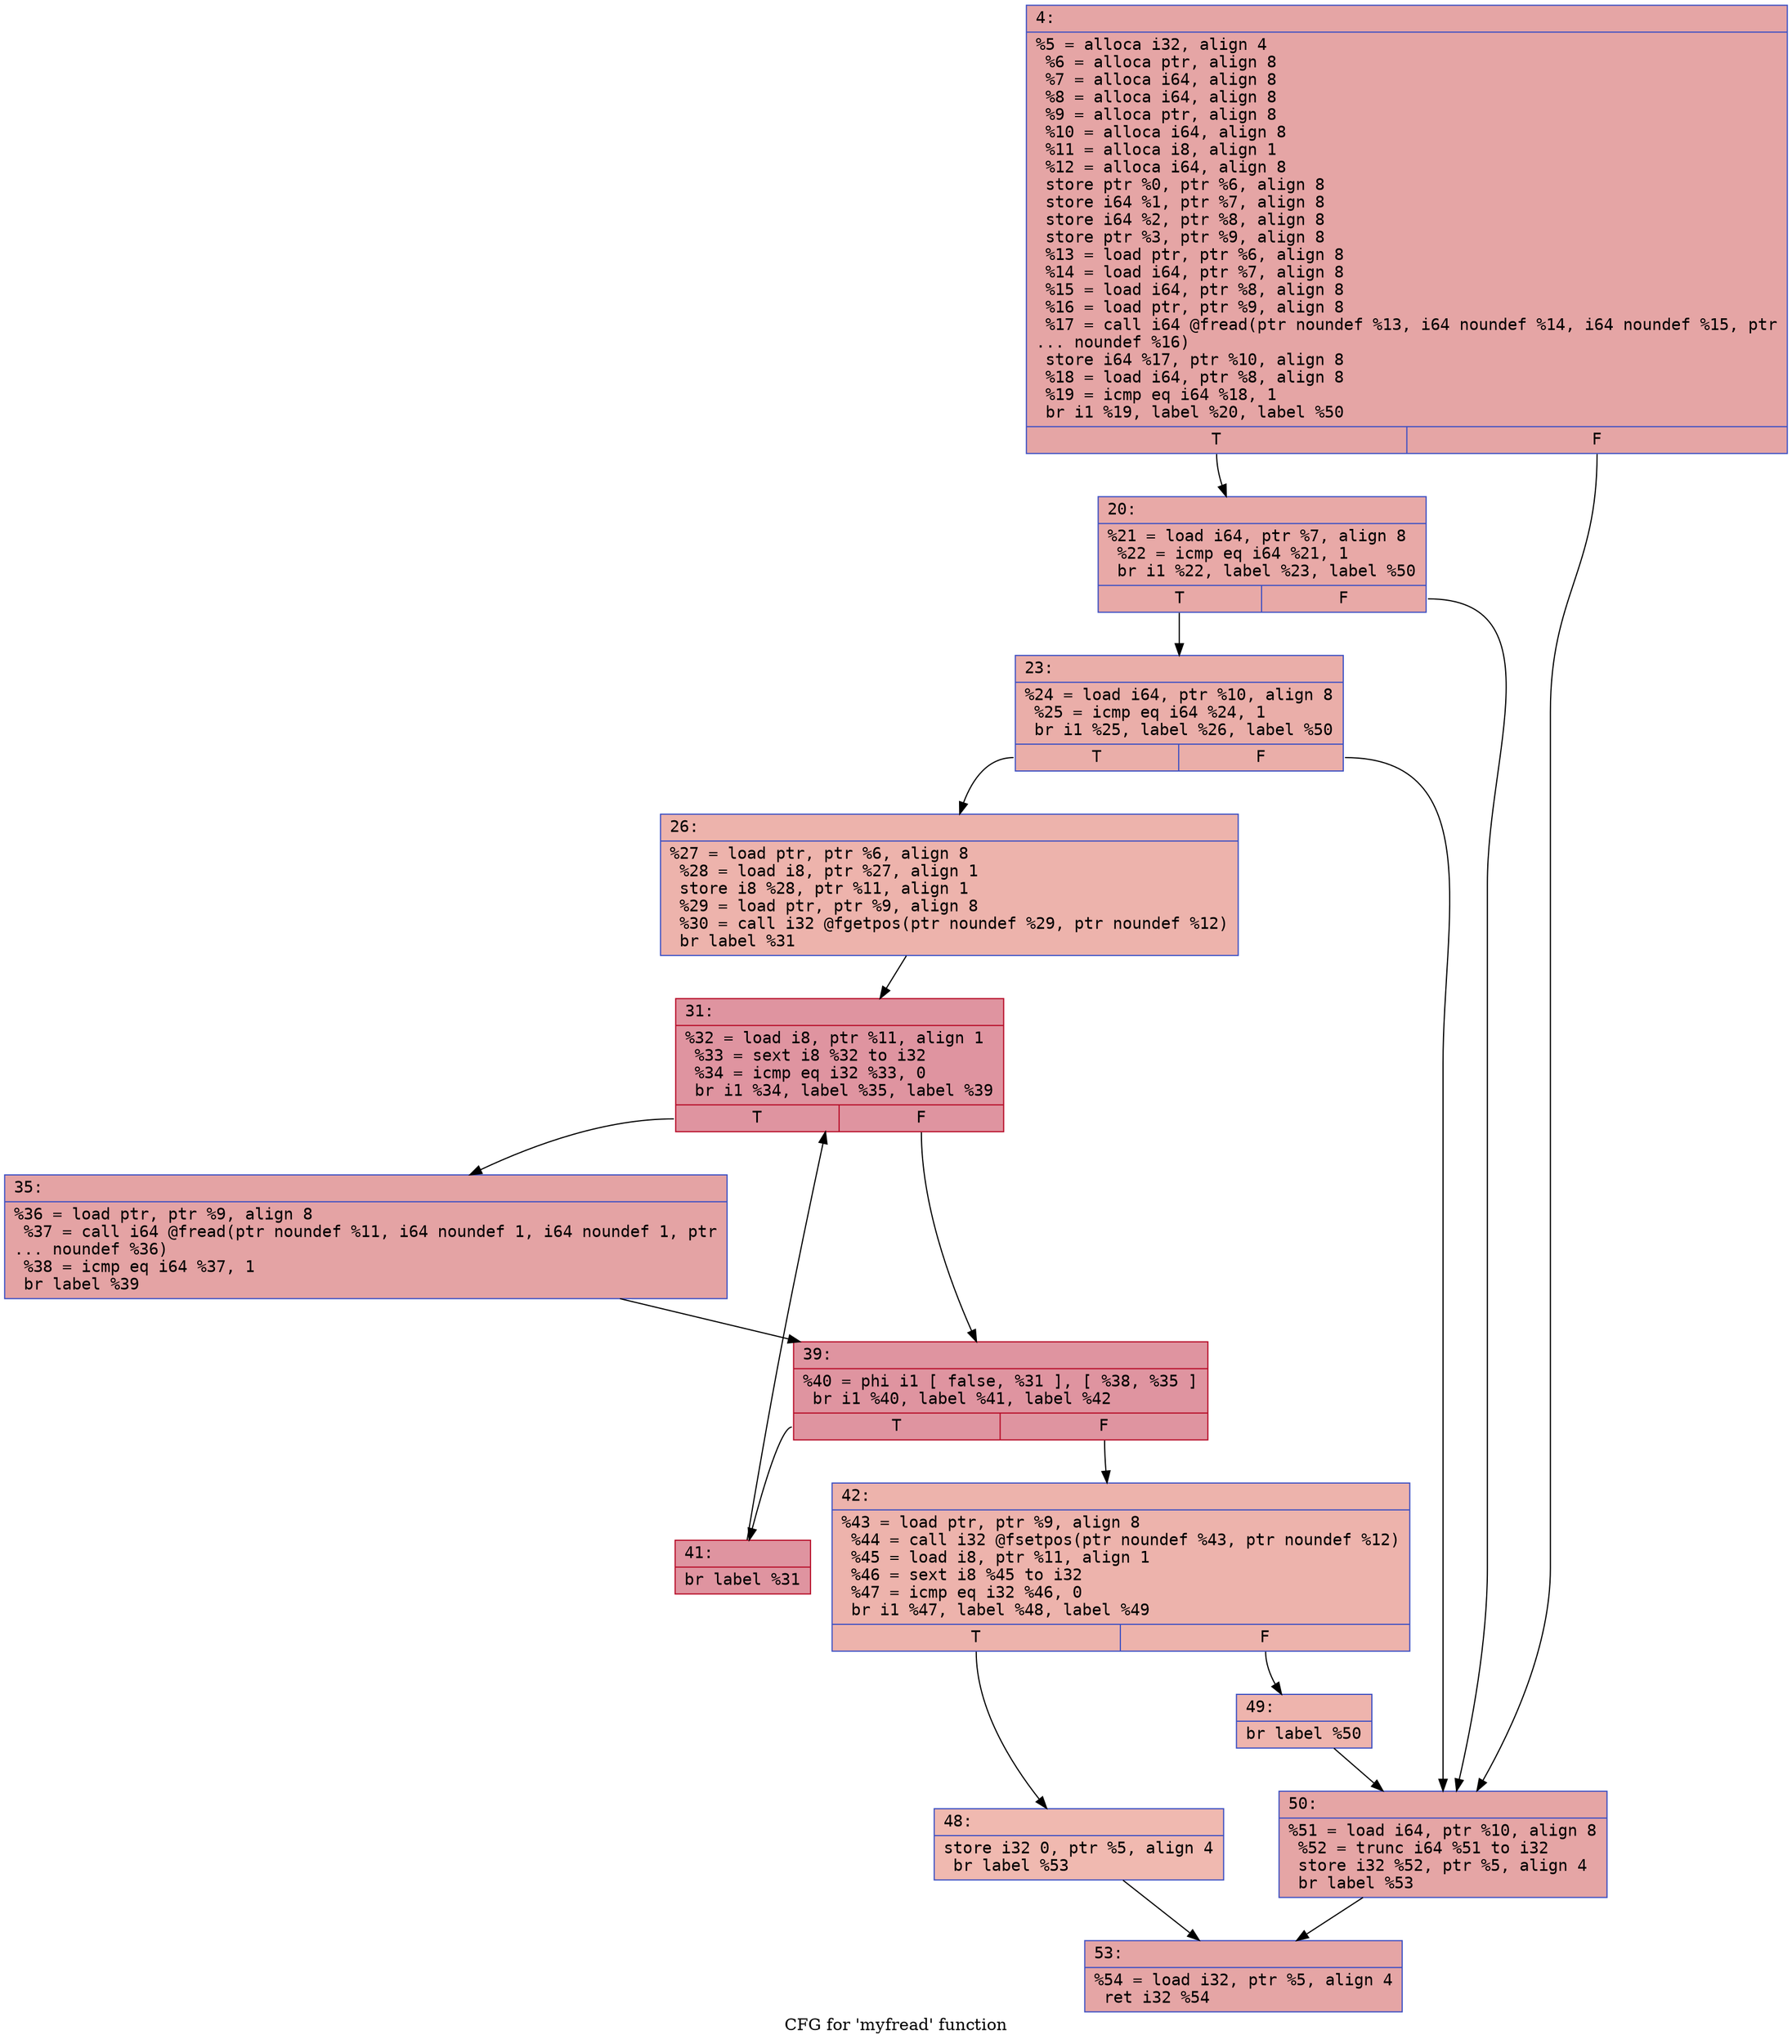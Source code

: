 digraph "CFG for 'myfread' function" {
	label="CFG for 'myfread' function";

	Node0x6000009d2990 [shape=record,color="#3d50c3ff", style=filled, fillcolor="#c5333470" fontname="Courier",label="{4:\l|  %5 = alloca i32, align 4\l  %6 = alloca ptr, align 8\l  %7 = alloca i64, align 8\l  %8 = alloca i64, align 8\l  %9 = alloca ptr, align 8\l  %10 = alloca i64, align 8\l  %11 = alloca i8, align 1\l  %12 = alloca i64, align 8\l  store ptr %0, ptr %6, align 8\l  store i64 %1, ptr %7, align 8\l  store i64 %2, ptr %8, align 8\l  store ptr %3, ptr %9, align 8\l  %13 = load ptr, ptr %6, align 8\l  %14 = load i64, ptr %7, align 8\l  %15 = load i64, ptr %8, align 8\l  %16 = load ptr, ptr %9, align 8\l  %17 = call i64 @fread(ptr noundef %13, i64 noundef %14, i64 noundef %15, ptr\l... noundef %16)\l  store i64 %17, ptr %10, align 8\l  %18 = load i64, ptr %8, align 8\l  %19 = icmp eq i64 %18, 1\l  br i1 %19, label %20, label %50\l|{<s0>T|<s1>F}}"];
	Node0x6000009d2990:s0 -> Node0x6000009d29e0[tooltip="4 -> 20\nProbability 50.00%" ];
	Node0x6000009d2990:s1 -> Node0x6000009d2d00[tooltip="4 -> 50\nProbability 50.00%" ];
	Node0x6000009d29e0 [shape=record,color="#3d50c3ff", style=filled, fillcolor="#ca3b3770" fontname="Courier",label="{20:\l|  %21 = load i64, ptr %7, align 8\l  %22 = icmp eq i64 %21, 1\l  br i1 %22, label %23, label %50\l|{<s0>T|<s1>F}}"];
	Node0x6000009d29e0:s0 -> Node0x6000009d2a30[tooltip="20 -> 23\nProbability 50.00%" ];
	Node0x6000009d29e0:s1 -> Node0x6000009d2d00[tooltip="20 -> 50\nProbability 50.00%" ];
	Node0x6000009d2a30 [shape=record,color="#3d50c3ff", style=filled, fillcolor="#d0473d70" fontname="Courier",label="{23:\l|  %24 = load i64, ptr %10, align 8\l  %25 = icmp eq i64 %24, 1\l  br i1 %25, label %26, label %50\l|{<s0>T|<s1>F}}"];
	Node0x6000009d2a30:s0 -> Node0x6000009d2a80[tooltip="23 -> 26\nProbability 50.00%" ];
	Node0x6000009d2a30:s1 -> Node0x6000009d2d00[tooltip="23 -> 50\nProbability 50.00%" ];
	Node0x6000009d2a80 [shape=record,color="#3d50c3ff", style=filled, fillcolor="#d6524470" fontname="Courier",label="{26:\l|  %27 = load ptr, ptr %6, align 8\l  %28 = load i8, ptr %27, align 1\l  store i8 %28, ptr %11, align 1\l  %29 = load ptr, ptr %9, align 8\l  %30 = call i32 @fgetpos(ptr noundef %29, ptr noundef %12)\l  br label %31\l}"];
	Node0x6000009d2a80 -> Node0x6000009d2ad0[tooltip="26 -> 31\nProbability 100.00%" ];
	Node0x6000009d2ad0 [shape=record,color="#b70d28ff", style=filled, fillcolor="#b70d2870" fontname="Courier",label="{31:\l|  %32 = load i8, ptr %11, align 1\l  %33 = sext i8 %32 to i32\l  %34 = icmp eq i32 %33, 0\l  br i1 %34, label %35, label %39\l|{<s0>T|<s1>F}}"];
	Node0x6000009d2ad0:s0 -> Node0x6000009d2b20[tooltip="31 -> 35\nProbability 37.50%" ];
	Node0x6000009d2ad0:s1 -> Node0x6000009d2b70[tooltip="31 -> 39\nProbability 62.50%" ];
	Node0x6000009d2b20 [shape=record,color="#3d50c3ff", style=filled, fillcolor="#c32e3170" fontname="Courier",label="{35:\l|  %36 = load ptr, ptr %9, align 8\l  %37 = call i64 @fread(ptr noundef %11, i64 noundef 1, i64 noundef 1, ptr\l... noundef %36)\l  %38 = icmp eq i64 %37, 1\l  br label %39\l}"];
	Node0x6000009d2b20 -> Node0x6000009d2b70[tooltip="35 -> 39\nProbability 100.00%" ];
	Node0x6000009d2b70 [shape=record,color="#b70d28ff", style=filled, fillcolor="#b70d2870" fontname="Courier",label="{39:\l|  %40 = phi i1 [ false, %31 ], [ %38, %35 ]\l  br i1 %40, label %41, label %42\l|{<s0>T|<s1>F}}"];
	Node0x6000009d2b70:s0 -> Node0x6000009d2bc0[tooltip="39 -> 41\nProbability 96.88%" ];
	Node0x6000009d2b70:s1 -> Node0x6000009d2c10[tooltip="39 -> 42\nProbability 3.12%" ];
	Node0x6000009d2bc0 [shape=record,color="#b70d28ff", style=filled, fillcolor="#b70d2870" fontname="Courier",label="{41:\l|  br label %31\l}"];
	Node0x6000009d2bc0 -> Node0x6000009d2ad0[tooltip="41 -> 31\nProbability 100.00%" ];
	Node0x6000009d2c10 [shape=record,color="#3d50c3ff", style=filled, fillcolor="#d6524470" fontname="Courier",label="{42:\l|  %43 = load ptr, ptr %9, align 8\l  %44 = call i32 @fsetpos(ptr noundef %43, ptr noundef %12)\l  %45 = load i8, ptr %11, align 1\l  %46 = sext i8 %45 to i32\l  %47 = icmp eq i32 %46, 0\l  br i1 %47, label %48, label %49\l|{<s0>T|<s1>F}}"];
	Node0x6000009d2c10:s0 -> Node0x6000009d2c60[tooltip="42 -> 48\nProbability 37.50%" ];
	Node0x6000009d2c10:s1 -> Node0x6000009d2cb0[tooltip="42 -> 49\nProbability 62.50%" ];
	Node0x6000009d2c60 [shape=record,color="#3d50c3ff", style=filled, fillcolor="#de614d70" fontname="Courier",label="{48:\l|  store i32 0, ptr %5, align 4\l  br label %53\l}"];
	Node0x6000009d2c60 -> Node0x6000009d2d50[tooltip="48 -> 53\nProbability 100.00%" ];
	Node0x6000009d2cb0 [shape=record,color="#3d50c3ff", style=filled, fillcolor="#d8564670" fontname="Courier",label="{49:\l|  br label %50\l}"];
	Node0x6000009d2cb0 -> Node0x6000009d2d00[tooltip="49 -> 50\nProbability 100.00%" ];
	Node0x6000009d2d00 [shape=record,color="#3d50c3ff", style=filled, fillcolor="#c5333470" fontname="Courier",label="{50:\l|  %51 = load i64, ptr %10, align 8\l  %52 = trunc i64 %51 to i32\l  store i32 %52, ptr %5, align 4\l  br label %53\l}"];
	Node0x6000009d2d00 -> Node0x6000009d2d50[tooltip="50 -> 53\nProbability 100.00%" ];
	Node0x6000009d2d50 [shape=record,color="#3d50c3ff", style=filled, fillcolor="#c5333470" fontname="Courier",label="{53:\l|  %54 = load i32, ptr %5, align 4\l  ret i32 %54\l}"];
}
